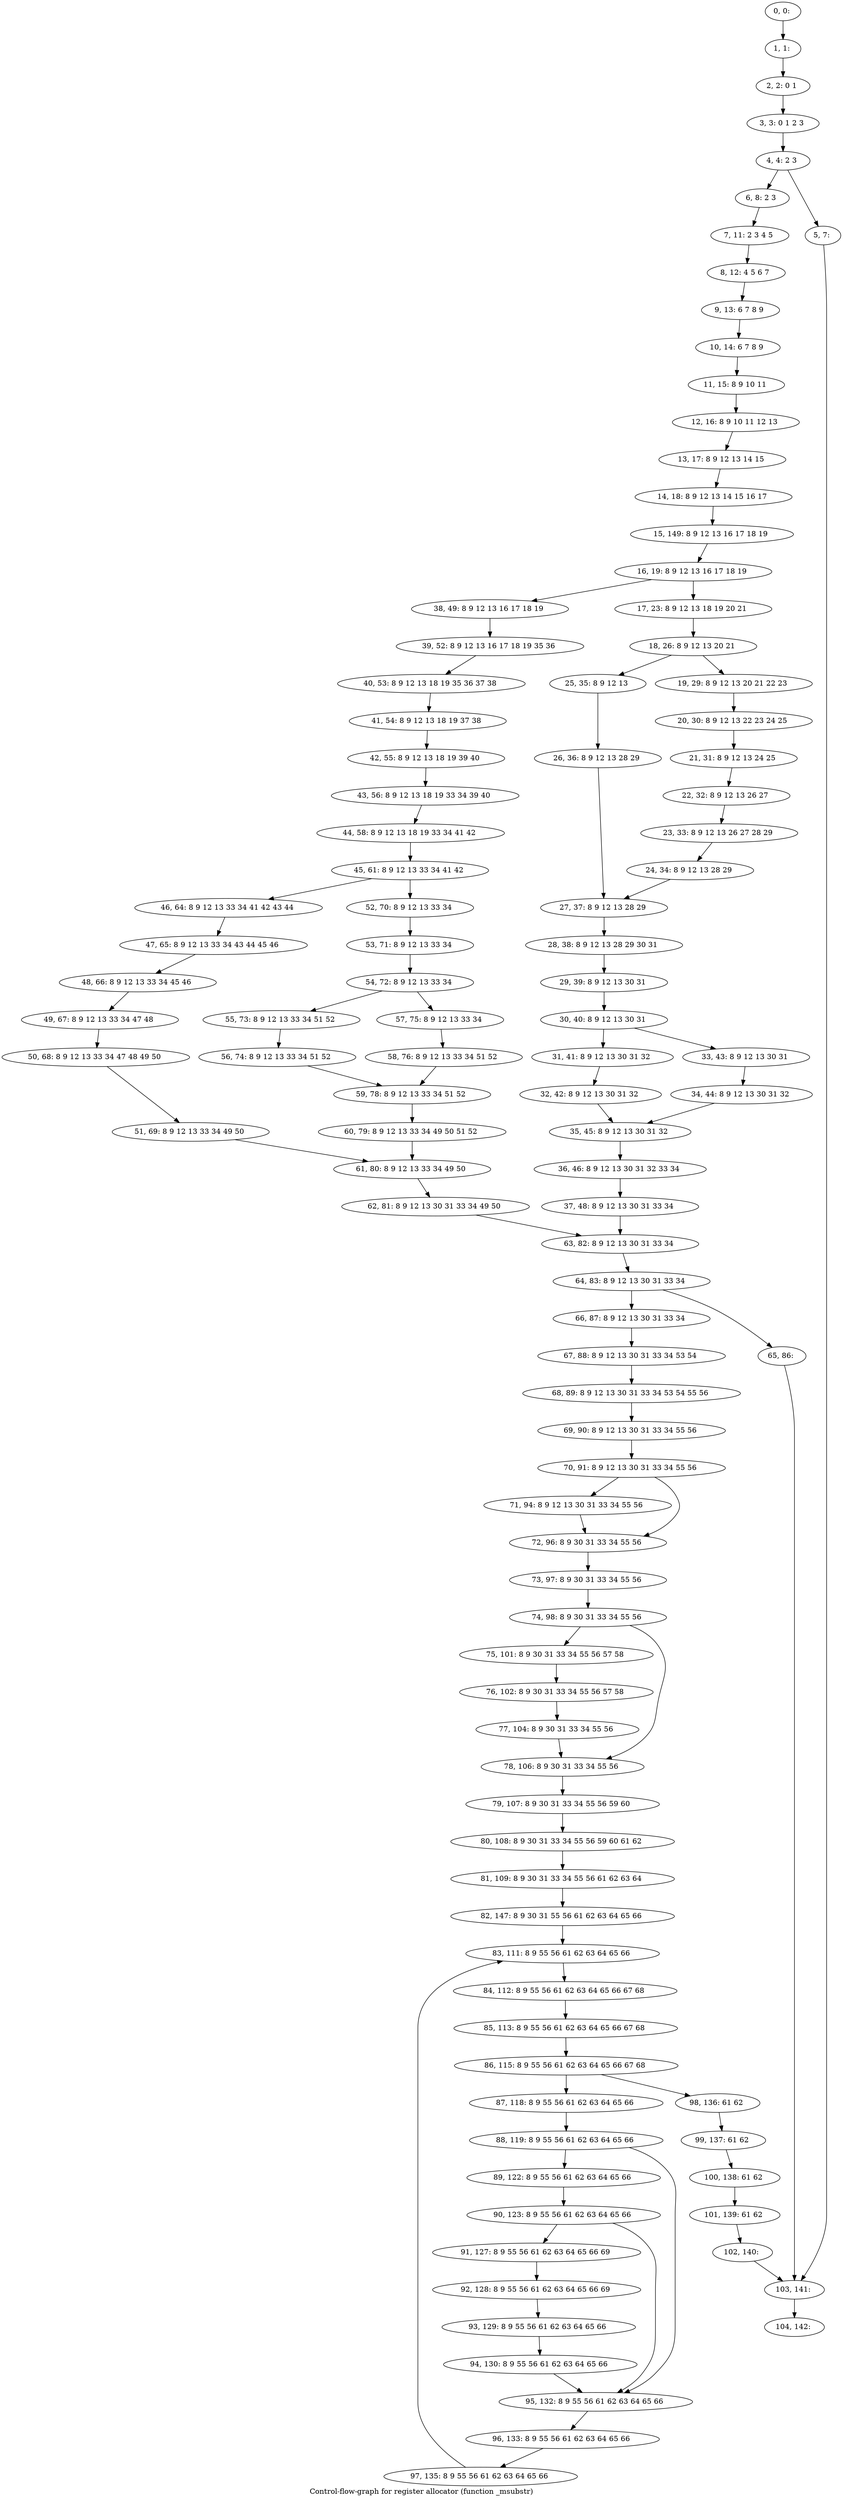 digraph G {
graph [label="Control-flow-graph for register allocator (function _msubstr)"]
0[label="0, 0: "];
1[label="1, 1: "];
2[label="2, 2: 0 1 "];
3[label="3, 3: 0 1 2 3 "];
4[label="4, 4: 2 3 "];
5[label="5, 7: "];
6[label="6, 8: 2 3 "];
7[label="7, 11: 2 3 4 5 "];
8[label="8, 12: 4 5 6 7 "];
9[label="9, 13: 6 7 8 9 "];
10[label="10, 14: 6 7 8 9 "];
11[label="11, 15: 8 9 10 11 "];
12[label="12, 16: 8 9 10 11 12 13 "];
13[label="13, 17: 8 9 12 13 14 15 "];
14[label="14, 18: 8 9 12 13 14 15 16 17 "];
15[label="15, 149: 8 9 12 13 16 17 18 19 "];
16[label="16, 19: 8 9 12 13 16 17 18 19 "];
17[label="17, 23: 8 9 12 13 18 19 20 21 "];
18[label="18, 26: 8 9 12 13 20 21 "];
19[label="19, 29: 8 9 12 13 20 21 22 23 "];
20[label="20, 30: 8 9 12 13 22 23 24 25 "];
21[label="21, 31: 8 9 12 13 24 25 "];
22[label="22, 32: 8 9 12 13 26 27 "];
23[label="23, 33: 8 9 12 13 26 27 28 29 "];
24[label="24, 34: 8 9 12 13 28 29 "];
25[label="25, 35: 8 9 12 13 "];
26[label="26, 36: 8 9 12 13 28 29 "];
27[label="27, 37: 8 9 12 13 28 29 "];
28[label="28, 38: 8 9 12 13 28 29 30 31 "];
29[label="29, 39: 8 9 12 13 30 31 "];
30[label="30, 40: 8 9 12 13 30 31 "];
31[label="31, 41: 8 9 12 13 30 31 32 "];
32[label="32, 42: 8 9 12 13 30 31 32 "];
33[label="33, 43: 8 9 12 13 30 31 "];
34[label="34, 44: 8 9 12 13 30 31 32 "];
35[label="35, 45: 8 9 12 13 30 31 32 "];
36[label="36, 46: 8 9 12 13 30 31 32 33 34 "];
37[label="37, 48: 8 9 12 13 30 31 33 34 "];
38[label="38, 49: 8 9 12 13 16 17 18 19 "];
39[label="39, 52: 8 9 12 13 16 17 18 19 35 36 "];
40[label="40, 53: 8 9 12 13 18 19 35 36 37 38 "];
41[label="41, 54: 8 9 12 13 18 19 37 38 "];
42[label="42, 55: 8 9 12 13 18 19 39 40 "];
43[label="43, 56: 8 9 12 13 18 19 33 34 39 40 "];
44[label="44, 58: 8 9 12 13 18 19 33 34 41 42 "];
45[label="45, 61: 8 9 12 13 33 34 41 42 "];
46[label="46, 64: 8 9 12 13 33 34 41 42 43 44 "];
47[label="47, 65: 8 9 12 13 33 34 43 44 45 46 "];
48[label="48, 66: 8 9 12 13 33 34 45 46 "];
49[label="49, 67: 8 9 12 13 33 34 47 48 "];
50[label="50, 68: 8 9 12 13 33 34 47 48 49 50 "];
51[label="51, 69: 8 9 12 13 33 34 49 50 "];
52[label="52, 70: 8 9 12 13 33 34 "];
53[label="53, 71: 8 9 12 13 33 34 "];
54[label="54, 72: 8 9 12 13 33 34 "];
55[label="55, 73: 8 9 12 13 33 34 51 52 "];
56[label="56, 74: 8 9 12 13 33 34 51 52 "];
57[label="57, 75: 8 9 12 13 33 34 "];
58[label="58, 76: 8 9 12 13 33 34 51 52 "];
59[label="59, 78: 8 9 12 13 33 34 51 52 "];
60[label="60, 79: 8 9 12 13 33 34 49 50 51 52 "];
61[label="61, 80: 8 9 12 13 33 34 49 50 "];
62[label="62, 81: 8 9 12 13 30 31 33 34 49 50 "];
63[label="63, 82: 8 9 12 13 30 31 33 34 "];
64[label="64, 83: 8 9 12 13 30 31 33 34 "];
65[label="65, 86: "];
66[label="66, 87: 8 9 12 13 30 31 33 34 "];
67[label="67, 88: 8 9 12 13 30 31 33 34 53 54 "];
68[label="68, 89: 8 9 12 13 30 31 33 34 53 54 55 56 "];
69[label="69, 90: 8 9 12 13 30 31 33 34 55 56 "];
70[label="70, 91: 8 9 12 13 30 31 33 34 55 56 "];
71[label="71, 94: 8 9 12 13 30 31 33 34 55 56 "];
72[label="72, 96: 8 9 30 31 33 34 55 56 "];
73[label="73, 97: 8 9 30 31 33 34 55 56 "];
74[label="74, 98: 8 9 30 31 33 34 55 56 "];
75[label="75, 101: 8 9 30 31 33 34 55 56 57 58 "];
76[label="76, 102: 8 9 30 31 33 34 55 56 57 58 "];
77[label="77, 104: 8 9 30 31 33 34 55 56 "];
78[label="78, 106: 8 9 30 31 33 34 55 56 "];
79[label="79, 107: 8 9 30 31 33 34 55 56 59 60 "];
80[label="80, 108: 8 9 30 31 33 34 55 56 59 60 61 62 "];
81[label="81, 109: 8 9 30 31 33 34 55 56 61 62 63 64 "];
82[label="82, 147: 8 9 30 31 55 56 61 62 63 64 65 66 "];
83[label="83, 111: 8 9 55 56 61 62 63 64 65 66 "];
84[label="84, 112: 8 9 55 56 61 62 63 64 65 66 67 68 "];
85[label="85, 113: 8 9 55 56 61 62 63 64 65 66 67 68 "];
86[label="86, 115: 8 9 55 56 61 62 63 64 65 66 67 68 "];
87[label="87, 118: 8 9 55 56 61 62 63 64 65 66 "];
88[label="88, 119: 8 9 55 56 61 62 63 64 65 66 "];
89[label="89, 122: 8 9 55 56 61 62 63 64 65 66 "];
90[label="90, 123: 8 9 55 56 61 62 63 64 65 66 "];
91[label="91, 127: 8 9 55 56 61 62 63 64 65 66 69 "];
92[label="92, 128: 8 9 55 56 61 62 63 64 65 66 69 "];
93[label="93, 129: 8 9 55 56 61 62 63 64 65 66 "];
94[label="94, 130: 8 9 55 56 61 62 63 64 65 66 "];
95[label="95, 132: 8 9 55 56 61 62 63 64 65 66 "];
96[label="96, 133: 8 9 55 56 61 62 63 64 65 66 "];
97[label="97, 135: 8 9 55 56 61 62 63 64 65 66 "];
98[label="98, 136: 61 62 "];
99[label="99, 137: 61 62 "];
100[label="100, 138: 61 62 "];
101[label="101, 139: 61 62 "];
102[label="102, 140: "];
103[label="103, 141: "];
104[label="104, 142: "];
0->1 ;
1->2 ;
2->3 ;
3->4 ;
4->5 ;
4->6 ;
5->103 ;
6->7 ;
7->8 ;
8->9 ;
9->10 ;
10->11 ;
11->12 ;
12->13 ;
13->14 ;
14->15 ;
15->16 ;
16->17 ;
16->38 ;
17->18 ;
18->19 ;
18->25 ;
19->20 ;
20->21 ;
21->22 ;
22->23 ;
23->24 ;
24->27 ;
25->26 ;
26->27 ;
27->28 ;
28->29 ;
29->30 ;
30->31 ;
30->33 ;
31->32 ;
32->35 ;
33->34 ;
34->35 ;
35->36 ;
36->37 ;
37->63 ;
38->39 ;
39->40 ;
40->41 ;
41->42 ;
42->43 ;
43->44 ;
44->45 ;
45->46 ;
45->52 ;
46->47 ;
47->48 ;
48->49 ;
49->50 ;
50->51 ;
51->61 ;
52->53 ;
53->54 ;
54->55 ;
54->57 ;
55->56 ;
56->59 ;
57->58 ;
58->59 ;
59->60 ;
60->61 ;
61->62 ;
62->63 ;
63->64 ;
64->65 ;
64->66 ;
65->103 ;
66->67 ;
67->68 ;
68->69 ;
69->70 ;
70->71 ;
70->72 ;
71->72 ;
72->73 ;
73->74 ;
74->75 ;
74->78 ;
75->76 ;
76->77 ;
77->78 ;
78->79 ;
79->80 ;
80->81 ;
81->82 ;
82->83 ;
83->84 ;
84->85 ;
85->86 ;
86->87 ;
86->98 ;
87->88 ;
88->89 ;
88->95 ;
89->90 ;
90->91 ;
90->95 ;
91->92 ;
92->93 ;
93->94 ;
94->95 ;
95->96 ;
96->97 ;
97->83 ;
98->99 ;
99->100 ;
100->101 ;
101->102 ;
102->103 ;
103->104 ;
}
